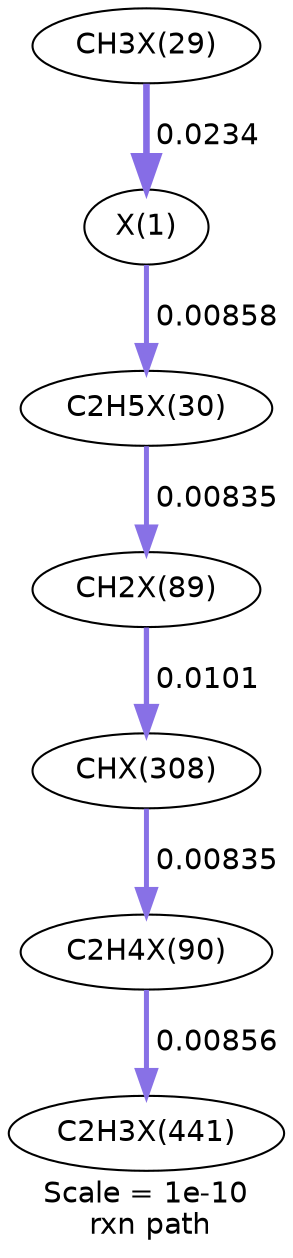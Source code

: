 digraph reaction_paths {
center=1;
s16 -> s20[fontname="Helvetica", style="setlinewidth(2.41)", arrowsize=1.2, color="0.7, 0.509, 0.9"
, label=" 0.00858"];
s19 -> s16[fontname="Helvetica", style="setlinewidth(3.17)", arrowsize=1.58, color="0.7, 0.523, 0.9"
, label=" 0.0234"];
s20 -> s32[fontname="Helvetica", style="setlinewidth(2.39)", arrowsize=1.19, color="0.7, 0.508, 0.9"
, label=" 0.00835"];
s32 -> s39[fontname="Helvetica", style="setlinewidth(2.53)", arrowsize=1.27, color="0.7, 0.51, 0.9"
, label=" 0.0101"];
s39 -> s33[fontname="Helvetica", style="setlinewidth(2.39)", arrowsize=1.19, color="0.7, 0.508, 0.9"
, label=" 0.00835"];
s33 -> s52[fontname="Helvetica", style="setlinewidth(2.41)", arrowsize=1.2, color="0.7, 0.509, 0.9"
, label=" 0.00856"];
s16 [ fontname="Helvetica", label="X(1)"];
s19 [ fontname="Helvetica", label="CH3X(29)"];
s20 [ fontname="Helvetica", label="C2H5X(30)"];
s32 [ fontname="Helvetica", label="CH2X(89)"];
s33 [ fontname="Helvetica", label="C2H4X(90)"];
s39 [ fontname="Helvetica", label="CHX(308)"];
s52 [ fontname="Helvetica", label="C2H3X(441)"];
 label = "Scale = 1e-10\l rxn path";
 fontname = "Helvetica";
}
